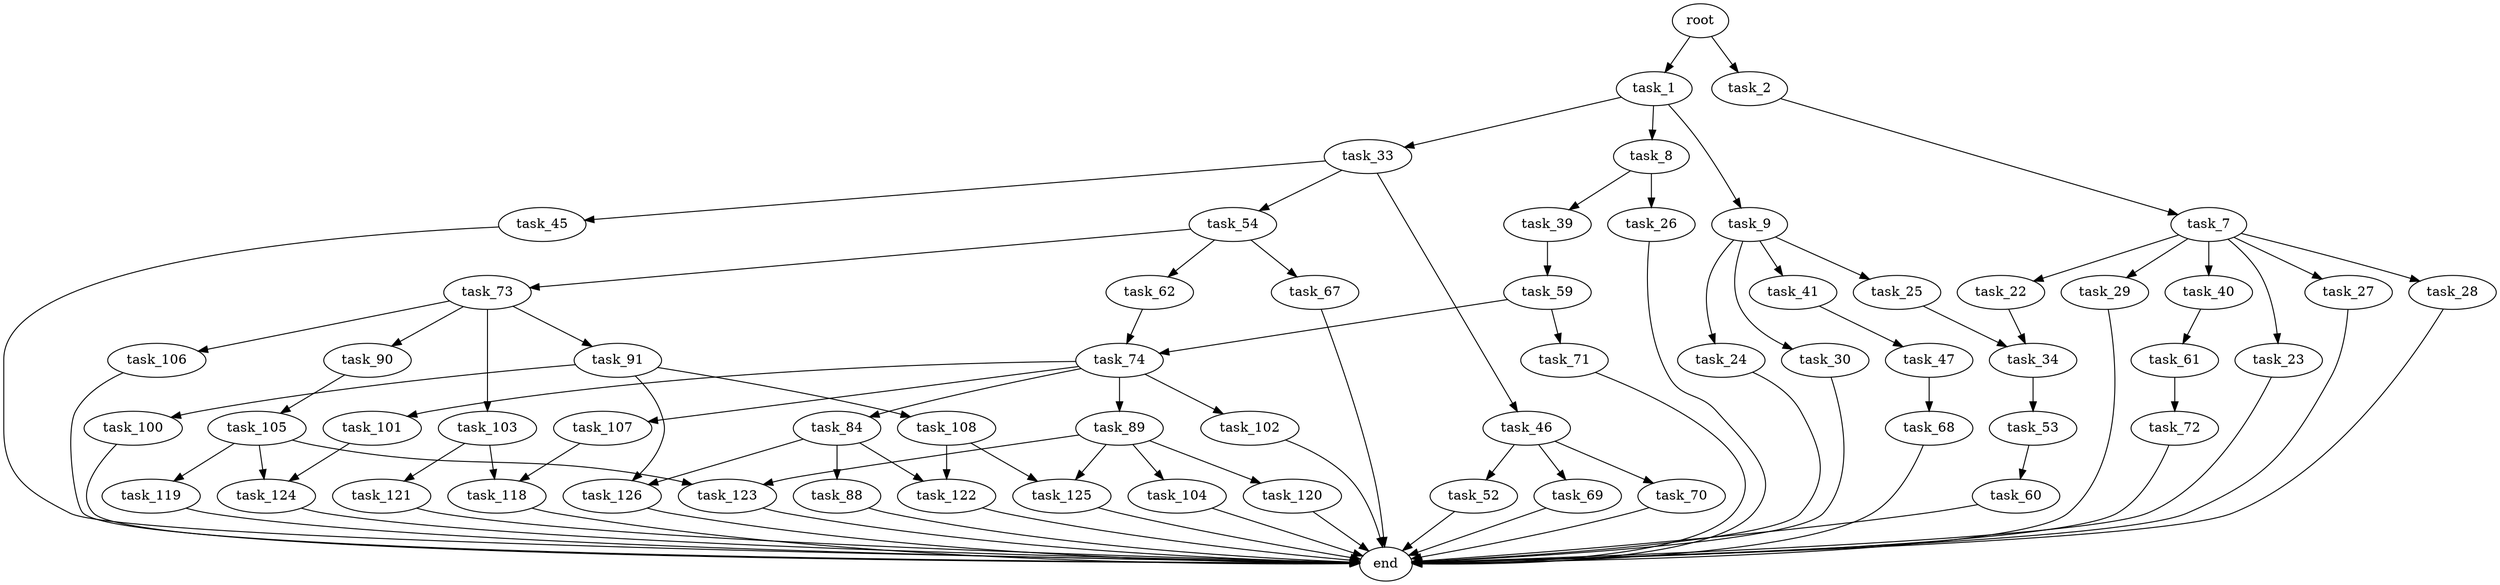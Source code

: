digraph G {
  root [size="0.000000"];
  task_1 [size="1073741824000.000000"];
  task_2 [size="33368463827.000000"];
  task_7 [size="15094424804.000000"];
  task_8 [size="782757789696.000000"];
  task_9 [size="11646413763.000000"];
  task_22 [size="5232513766.000000"];
  task_23 [size="209052077762.000000"];
  task_24 [size="2934844534.000000"];
  task_25 [size="549755813888.000000"];
  task_26 [size="2995065001.000000"];
  task_27 [size="68719476736.000000"];
  task_28 [size="34367706563.000000"];
  task_29 [size="751529677161.000000"];
  task_30 [size="134217728000.000000"];
  task_33 [size="28991029248.000000"];
  task_34 [size="8589934592.000000"];
  task_39 [size="1802732463.000000"];
  task_40 [size="68665200622.000000"];
  task_41 [size="39932612061.000000"];
  task_45 [size="104638664151.000000"];
  task_46 [size="3398675686.000000"];
  task_47 [size="2050884299.000000"];
  task_52 [size="28991029248.000000"];
  task_53 [size="18157209790.000000"];
  task_54 [size="1342078834.000000"];
  task_59 [size="92811283335.000000"];
  task_60 [size="7825400304.000000"];
  task_61 [size="33455492359.000000"];
  task_62 [size="37826158957.000000"];
  task_67 [size="1073741824000.000000"];
  task_68 [size="199055363177.000000"];
  task_69 [size="549755813888.000000"];
  task_70 [size="231928233984.000000"];
  task_71 [size="549755813888.000000"];
  task_72 [size="3066783299.000000"];
  task_73 [size="12288780779.000000"];
  task_74 [size="764893857.000000"];
  task_84 [size="42437949961.000000"];
  task_88 [size="8589934592.000000"];
  task_89 [size="40661074502.000000"];
  task_90 [size="463748530672.000000"];
  task_91 [size="65573492881.000000"];
  task_100 [size="18851365200.000000"];
  task_101 [size="368293445632.000000"];
  task_102 [size="30024219461.000000"];
  task_103 [size="6552231594.000000"];
  task_104 [size="33095687346.000000"];
  task_105 [size="1352006721.000000"];
  task_106 [size="126293940313.000000"];
  task_107 [size="2219784473.000000"];
  task_108 [size="1084782311360.000000"];
  task_118 [size="484762802437.000000"];
  task_119 [size="1073741824000.000000"];
  task_120 [size="962679290.000000"];
  task_121 [size="121186355681.000000"];
  task_122 [size="368293445632.000000"];
  task_123 [size="1928979395.000000"];
  task_124 [size="549755813888.000000"];
  task_125 [size="368293445632.000000"];
  task_126 [size="134872399754.000000"];
  end [size="0.000000"];

  root -> task_1 [size="1.000000"];
  root -> task_2 [size="1.000000"];
  task_1 -> task_8 [size="838860800.000000"];
  task_1 -> task_9 [size="838860800.000000"];
  task_1 -> task_33 [size="838860800.000000"];
  task_2 -> task_7 [size="33554432.000000"];
  task_7 -> task_22 [size="411041792.000000"];
  task_7 -> task_23 [size="411041792.000000"];
  task_7 -> task_27 [size="411041792.000000"];
  task_7 -> task_28 [size="411041792.000000"];
  task_7 -> task_29 [size="411041792.000000"];
  task_7 -> task_40 [size="411041792.000000"];
  task_8 -> task_26 [size="679477248.000000"];
  task_8 -> task_39 [size="679477248.000000"];
  task_9 -> task_24 [size="411041792.000000"];
  task_9 -> task_25 [size="411041792.000000"];
  task_9 -> task_30 [size="411041792.000000"];
  task_9 -> task_41 [size="411041792.000000"];
  task_22 -> task_34 [size="134217728.000000"];
  task_23 -> end [size="1.000000"];
  task_24 -> end [size="1.000000"];
  task_25 -> task_34 [size="536870912.000000"];
  task_26 -> end [size="1.000000"];
  task_27 -> end [size="1.000000"];
  task_28 -> end [size="1.000000"];
  task_29 -> end [size="1.000000"];
  task_30 -> end [size="1.000000"];
  task_33 -> task_45 [size="75497472.000000"];
  task_33 -> task_46 [size="75497472.000000"];
  task_33 -> task_54 [size="75497472.000000"];
  task_34 -> task_53 [size="33554432.000000"];
  task_39 -> task_59 [size="75497472.000000"];
  task_40 -> task_61 [size="75497472.000000"];
  task_41 -> task_47 [size="679477248.000000"];
  task_45 -> end [size="1.000000"];
  task_46 -> task_52 [size="301989888.000000"];
  task_46 -> task_69 [size="301989888.000000"];
  task_46 -> task_70 [size="301989888.000000"];
  task_47 -> task_68 [size="134217728.000000"];
  task_52 -> end [size="1.000000"];
  task_53 -> task_60 [size="301989888.000000"];
  task_54 -> task_62 [size="75497472.000000"];
  task_54 -> task_67 [size="75497472.000000"];
  task_54 -> task_73 [size="75497472.000000"];
  task_59 -> task_71 [size="134217728.000000"];
  task_59 -> task_74 [size="134217728.000000"];
  task_60 -> end [size="1.000000"];
  task_61 -> task_72 [size="75497472.000000"];
  task_62 -> task_74 [size="33554432.000000"];
  task_67 -> end [size="1.000000"];
  task_68 -> end [size="1.000000"];
  task_69 -> end [size="1.000000"];
  task_70 -> end [size="1.000000"];
  task_71 -> end [size="1.000000"];
  task_72 -> end [size="1.000000"];
  task_73 -> task_90 [size="411041792.000000"];
  task_73 -> task_91 [size="411041792.000000"];
  task_73 -> task_103 [size="411041792.000000"];
  task_73 -> task_106 [size="411041792.000000"];
  task_74 -> task_84 [size="33554432.000000"];
  task_74 -> task_89 [size="33554432.000000"];
  task_74 -> task_101 [size="33554432.000000"];
  task_74 -> task_102 [size="33554432.000000"];
  task_74 -> task_107 [size="33554432.000000"];
  task_84 -> task_88 [size="33554432.000000"];
  task_84 -> task_122 [size="33554432.000000"];
  task_84 -> task_126 [size="33554432.000000"];
  task_88 -> end [size="1.000000"];
  task_89 -> task_104 [size="33554432.000000"];
  task_89 -> task_120 [size="33554432.000000"];
  task_89 -> task_123 [size="33554432.000000"];
  task_89 -> task_125 [size="33554432.000000"];
  task_90 -> task_105 [size="536870912.000000"];
  task_91 -> task_100 [size="75497472.000000"];
  task_91 -> task_108 [size="75497472.000000"];
  task_91 -> task_126 [size="75497472.000000"];
  task_100 -> end [size="1.000000"];
  task_101 -> task_124 [size="411041792.000000"];
  task_102 -> end [size="1.000000"];
  task_103 -> task_118 [size="411041792.000000"];
  task_103 -> task_121 [size="411041792.000000"];
  task_104 -> end [size="1.000000"];
  task_105 -> task_119 [size="75497472.000000"];
  task_105 -> task_123 [size="75497472.000000"];
  task_105 -> task_124 [size="75497472.000000"];
  task_106 -> end [size="1.000000"];
  task_107 -> task_118 [size="75497472.000000"];
  task_108 -> task_122 [size="679477248.000000"];
  task_108 -> task_125 [size="679477248.000000"];
  task_118 -> end [size="1.000000"];
  task_119 -> end [size="1.000000"];
  task_120 -> end [size="1.000000"];
  task_121 -> end [size="1.000000"];
  task_122 -> end [size="1.000000"];
  task_123 -> end [size="1.000000"];
  task_124 -> end [size="1.000000"];
  task_125 -> end [size="1.000000"];
  task_126 -> end [size="1.000000"];
}
